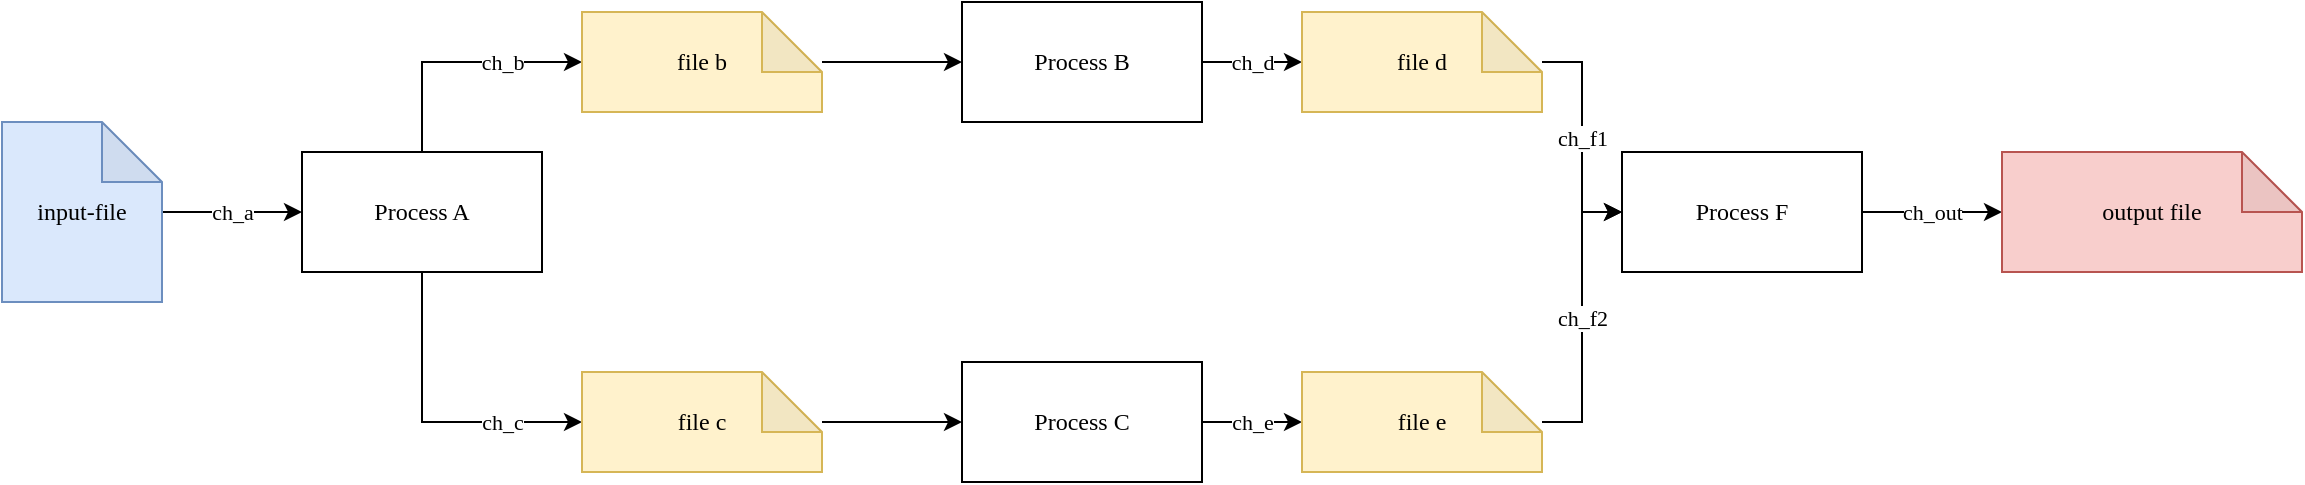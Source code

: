 <mxfile version="13.10.5" type="device" pages="3"><diagram id="C5RBs43oDa-KdzZeNtuy" name="Page-1"><mxGraphModel dx="1201" dy="698" grid="1" gridSize="10" guides="1" tooltips="1" connect="1" arrows="1" fold="1" page="1" pageScale="1" pageWidth="1169" pageHeight="827" math="0" shadow="0"><root><mxCell id="WIyWlLk6GJQsqaUBKTNV-0"/><mxCell id="WIyWlLk6GJQsqaUBKTNV-1" parent="WIyWlLk6GJQsqaUBKTNV-0"/><mxCell id="v15lqUfjKJA2feehmQC7-36" value="ch_b" style="edgeStyle=orthogonalEdgeStyle;rounded=0;orthogonalLoop=1;jettySize=auto;html=1;entryX=0;entryY=0.5;entryDx=0;entryDy=0;entryPerimeter=0;fontFamily=Monaco;" edge="1" parent="WIyWlLk6GJQsqaUBKTNV-1" source="v15lqUfjKJA2feehmQC7-0" target="v15lqUfjKJA2feehmQC7-11"><mxGeometry x="0.359" relative="1" as="geometry"><Array as="points"><mxPoint x="280" y="135"/></Array><mxPoint as="offset"/></mxGeometry></mxCell><mxCell id="v15lqUfjKJA2feehmQC7-37" value="ch_c" style="edgeStyle=orthogonalEdgeStyle;rounded=0;orthogonalLoop=1;jettySize=auto;html=1;entryX=0;entryY=0.5;entryDx=0;entryDy=0;entryPerimeter=0;fontFamily=Monaco;" edge="1" parent="WIyWlLk6GJQsqaUBKTNV-1" source="v15lqUfjKJA2feehmQC7-0" target="v15lqUfjKJA2feehmQC7-10"><mxGeometry x="0.484" relative="1" as="geometry"><Array as="points"><mxPoint x="280" y="315"/></Array><mxPoint as="offset"/></mxGeometry></mxCell><mxCell id="v15lqUfjKJA2feehmQC7-0" value="Process A" style="rounded=0;whiteSpace=wrap;html=1;fontFamily=Monaco;" vertex="1" parent="WIyWlLk6GJQsqaUBKTNV-1"><mxGeometry x="220" y="180" width="120" height="60" as="geometry"/></mxCell><mxCell id="v15lqUfjKJA2feehmQC7-35" value="ch_a" style="edgeStyle=orthogonalEdgeStyle;rounded=0;orthogonalLoop=1;jettySize=auto;html=1;entryX=0;entryY=0.5;entryDx=0;entryDy=0;fontFamily=Monaco;" edge="1" parent="WIyWlLk6GJQsqaUBKTNV-1" source="v15lqUfjKJA2feehmQC7-1" target="v15lqUfjKJA2feehmQC7-0"><mxGeometry relative="1" as="geometry"/></mxCell><mxCell id="v15lqUfjKJA2feehmQC7-1" value="&lt;font&gt;input-file&lt;/font&gt;" style="shape=note;whiteSpace=wrap;html=1;backgroundOutline=1;darkOpacity=0.05;fontFamily=Monaco;fillColor=#dae8fc;strokeColor=#6c8ebf;" vertex="1" parent="WIyWlLk6GJQsqaUBKTNV-1"><mxGeometry x="70" y="165" width="80" height="90" as="geometry"/></mxCell><mxCell id="v15lqUfjKJA2feehmQC7-39" style="edgeStyle=orthogonalEdgeStyle;rounded=0;orthogonalLoop=1;jettySize=auto;html=1;entryX=0;entryY=0.5;entryDx=0;entryDy=0;fontFamily=Monaco;" edge="1" parent="WIyWlLk6GJQsqaUBKTNV-1" source="v15lqUfjKJA2feehmQC7-10" target="v15lqUfjKJA2feehmQC7-17"><mxGeometry relative="1" as="geometry"/></mxCell><mxCell id="v15lqUfjKJA2feehmQC7-10" value="&lt;font&gt;file c&lt;/font&gt;" style="shape=note;whiteSpace=wrap;html=1;backgroundOutline=1;darkOpacity=0.05;fontFamily=Monaco;fillColor=#fff2cc;strokeColor=#d6b656;" vertex="1" parent="WIyWlLk6GJQsqaUBKTNV-1"><mxGeometry x="360" y="290" width="120" height="50" as="geometry"/></mxCell><mxCell id="v15lqUfjKJA2feehmQC7-38" style="edgeStyle=orthogonalEdgeStyle;rounded=0;orthogonalLoop=1;jettySize=auto;html=1;entryX=0;entryY=0.5;entryDx=0;entryDy=0;fontFamily=Monaco;" edge="1" parent="WIyWlLk6GJQsqaUBKTNV-1" source="v15lqUfjKJA2feehmQC7-11" target="v15lqUfjKJA2feehmQC7-16"><mxGeometry relative="1" as="geometry"/></mxCell><mxCell id="v15lqUfjKJA2feehmQC7-11" value="file b" style="shape=note;whiteSpace=wrap;html=1;backgroundOutline=1;darkOpacity=0.05;fontFamily=Monaco;fillColor=#fff2cc;strokeColor=#d6b656;" vertex="1" parent="WIyWlLk6GJQsqaUBKTNV-1"><mxGeometry x="360" y="110" width="120" height="50" as="geometry"/></mxCell><mxCell id="v15lqUfjKJA2feehmQC7-40" value="ch_d" style="edgeStyle=orthogonalEdgeStyle;rounded=0;orthogonalLoop=1;jettySize=auto;html=1;entryX=0;entryY=0.5;entryDx=0;entryDy=0;entryPerimeter=0;fontFamily=Monaco;" edge="1" parent="WIyWlLk6GJQsqaUBKTNV-1" source="v15lqUfjKJA2feehmQC7-16" target="v15lqUfjKJA2feehmQC7-20"><mxGeometry relative="1" as="geometry"/></mxCell><mxCell id="v15lqUfjKJA2feehmQC7-16" value="Process B" style="rounded=0;whiteSpace=wrap;html=1;fontFamily=Monaco;" vertex="1" parent="WIyWlLk6GJQsqaUBKTNV-1"><mxGeometry x="550" y="105" width="120" height="60" as="geometry"/></mxCell><mxCell id="v15lqUfjKJA2feehmQC7-41" value="ch_e" style="edgeStyle=orthogonalEdgeStyle;rounded=0;orthogonalLoop=1;jettySize=auto;html=1;fontFamily=Monaco;" edge="1" parent="WIyWlLk6GJQsqaUBKTNV-1" source="v15lqUfjKJA2feehmQC7-17" target="v15lqUfjKJA2feehmQC7-22"><mxGeometry relative="1" as="geometry"/></mxCell><mxCell id="v15lqUfjKJA2feehmQC7-17" value="Process C" style="rounded=0;whiteSpace=wrap;html=1;fontFamily=Monaco;" vertex="1" parent="WIyWlLk6GJQsqaUBKTNV-1"><mxGeometry x="550" y="285" width="120" height="60" as="geometry"/></mxCell><mxCell id="v15lqUfjKJA2feehmQC7-42" value="ch_f1" style="edgeStyle=orthogonalEdgeStyle;rounded=0;orthogonalLoop=1;jettySize=auto;html=1;entryX=0;entryY=0.5;entryDx=0;entryDy=0;fontFamily=Monaco;" edge="1" parent="WIyWlLk6GJQsqaUBKTNV-1" source="v15lqUfjKJA2feehmQC7-20" target="v15lqUfjKJA2feehmQC7-26"><mxGeometry relative="1" as="geometry"/></mxCell><mxCell id="v15lqUfjKJA2feehmQC7-20" value="file d" style="shape=note;whiteSpace=wrap;html=1;backgroundOutline=1;darkOpacity=0.05;fontFamily=Monaco;fillColor=#fff2cc;strokeColor=#d6b656;" vertex="1" parent="WIyWlLk6GJQsqaUBKTNV-1"><mxGeometry x="720" y="110" width="120" height="50" as="geometry"/></mxCell><mxCell id="v15lqUfjKJA2feehmQC7-44" value="ch_f2" style="edgeStyle=orthogonalEdgeStyle;rounded=0;orthogonalLoop=1;jettySize=auto;html=1;entryX=0;entryY=0.5;entryDx=0;entryDy=0;fontFamily=Monaco;" edge="1" parent="WIyWlLk6GJQsqaUBKTNV-1" source="v15lqUfjKJA2feehmQC7-22" target="v15lqUfjKJA2feehmQC7-26"><mxGeometry relative="1" as="geometry"/></mxCell><mxCell id="v15lqUfjKJA2feehmQC7-22" value="file e" style="shape=note;whiteSpace=wrap;html=1;backgroundOutline=1;darkOpacity=0.05;fontFamily=Monaco;fillColor=#fff2cc;strokeColor=#d6b656;" vertex="1" parent="WIyWlLk6GJQsqaUBKTNV-1"><mxGeometry x="720" y="290" width="120" height="50" as="geometry"/></mxCell><mxCell id="v15lqUfjKJA2feehmQC7-45" value="ch_out" style="edgeStyle=orthogonalEdgeStyle;rounded=0;orthogonalLoop=1;jettySize=auto;html=1;fontFamily=Monaco;" edge="1" parent="WIyWlLk6GJQsqaUBKTNV-1" source="v15lqUfjKJA2feehmQC7-26" target="v15lqUfjKJA2feehmQC7-33"><mxGeometry relative="1" as="geometry"/></mxCell><mxCell id="v15lqUfjKJA2feehmQC7-26" value="Process F" style="rounded=0;whiteSpace=wrap;html=1;fontFamily=Monaco;" vertex="1" parent="WIyWlLk6GJQsqaUBKTNV-1"><mxGeometry x="880" y="180" width="120" height="60" as="geometry"/></mxCell><mxCell id="v15lqUfjKJA2feehmQC7-33" value="output file" style="shape=note;whiteSpace=wrap;html=1;backgroundOutline=1;darkOpacity=0.05;fontFamily=Monaco;fillColor=#f8cecc;strokeColor=#b85450;" vertex="1" parent="WIyWlLk6GJQsqaUBKTNV-1"><mxGeometry x="1070" y="180" width="150" height="60" as="geometry"/></mxCell></root></mxGraphModel></diagram><diagram id="mjRWnkJkqvFtnSeboa6k" name="Page-2"><mxGraphModel dx="1201" dy="698" grid="1" gridSize="10" guides="1" tooltips="1" connect="1" arrows="1" fold="1" page="1" pageScale="1" pageWidth="1169" pageHeight="827" math="0" shadow="0"><root><mxCell id="yVZqRCB2y92fg9CDP7pe-0"/><mxCell id="yVZqRCB2y92fg9CDP7pe-1" parent="yVZqRCB2y92fg9CDP7pe-0"/><mxCell id="yVZqRCB2y92fg9CDP7pe-11" style="edgeStyle=orthogonalEdgeStyle;rounded=0;orthogonalLoop=1;jettySize=auto;html=1;entryX=0;entryY=0.5;entryDx=0;entryDy=0;fontFamily=Monaco;startArrow=none;startFill=0;endArrow=none;endFill=0;" edge="1" parent="yVZqRCB2y92fg9CDP7pe-1" source="yVZqRCB2y92fg9CDP7pe-2" target="yVZqRCB2y92fg9CDP7pe-3"><mxGeometry relative="1" as="geometry"><Array as="points"><mxPoint x="40" y="300"/></Array></mxGeometry></mxCell><mxCell id="yVZqRCB2y92fg9CDP7pe-2" value="main.nf" style="rounded=0;whiteSpace=wrap;html=1;fontFamily=Monaco;" vertex="1" parent="yVZqRCB2y92fg9CDP7pe-1"><mxGeometry x="40" y="160" width="120" height="40" as="geometry"/></mxCell><mxCell id="yVZqRCB2y92fg9CDP7pe-12" style="edgeStyle=orthogonalEdgeStyle;rounded=0;orthogonalLoop=1;jettySize=auto;html=1;entryX=0;entryY=0.5;entryDx=0;entryDy=0;startArrow=none;startFill=0;endArrow=none;endFill=0;fontFamily=Monaco;" edge="1" parent="yVZqRCB2y92fg9CDP7pe-1" source="yVZqRCB2y92fg9CDP7pe-3" target="yVZqRCB2y92fg9CDP7pe-4"><mxGeometry relative="1" as="geometry"/></mxCell><mxCell id="yVZqRCB2y92fg9CDP7pe-17" style="edgeStyle=orthogonalEdgeStyle;rounded=0;orthogonalLoop=1;jettySize=auto;html=1;entryX=0;entryY=0.5;entryDx=0;entryDy=0;startArrow=none;startFill=0;endArrow=none;endFill=0;fontFamily=Monaco;" edge="1" parent="yVZqRCB2y92fg9CDP7pe-1" source="yVZqRCB2y92fg9CDP7pe-3" target="yVZqRCB2y92fg9CDP7pe-7"><mxGeometry relative="1" as="geometry"/></mxCell><mxCell id="yVZqRCB2y92fg9CDP7pe-23" style="edgeStyle=orthogonalEdgeStyle;rounded=0;orthogonalLoop=1;jettySize=auto;html=1;entryX=0;entryY=0.5;entryDx=0;entryDy=0;startArrow=none;startFill=0;endArrow=none;endFill=0;fontFamily=Monaco;" edge="1" parent="yVZqRCB2y92fg9CDP7pe-1" source="yVZqRCB2y92fg9CDP7pe-3" target="yVZqRCB2y92fg9CDP7pe-20"><mxGeometry relative="1" as="geometry"/></mxCell><mxCell id="yVZqRCB2y92fg9CDP7pe-3" value="modules" style="rounded=0;whiteSpace=wrap;html=1;fontFamily=Monaco;" vertex="1" parent="yVZqRCB2y92fg9CDP7pe-1"><mxGeometry x="80" y="280" width="120" height="40" as="geometry"/></mxCell><mxCell id="yVZqRCB2y92fg9CDP7pe-13" style="edgeStyle=orthogonalEdgeStyle;rounded=0;orthogonalLoop=1;jettySize=auto;html=1;entryX=0;entryY=0.25;entryDx=0;entryDy=0;startArrow=none;startFill=0;endArrow=none;endFill=0;fontFamily=Monaco;" edge="1" parent="yVZqRCB2y92fg9CDP7pe-1" source="yVZqRCB2y92fg9CDP7pe-4" target="yVZqRCB2y92fg9CDP7pe-5"><mxGeometry relative="1" as="geometry"/></mxCell><mxCell id="yVZqRCB2y92fg9CDP7pe-14" style="edgeStyle=orthogonalEdgeStyle;rounded=0;orthogonalLoop=1;jettySize=auto;html=1;entryX=0;entryY=0.75;entryDx=0;entryDy=0;startArrow=none;startFill=0;endArrow=none;endFill=0;fontFamily=Monaco;" edge="1" parent="yVZqRCB2y92fg9CDP7pe-1" source="yVZqRCB2y92fg9CDP7pe-4" target="yVZqRCB2y92fg9CDP7pe-6"><mxGeometry relative="1" as="geometry"/></mxCell><mxCell id="yVZqRCB2y92fg9CDP7pe-4" value="analysis 1" style="rounded=0;whiteSpace=wrap;html=1;fontFamily=Monaco;" vertex="1" parent="yVZqRCB2y92fg9CDP7pe-1"><mxGeometry x="280" y="280" width="120" height="40" as="geometry"/></mxCell><mxCell id="yVZqRCB2y92fg9CDP7pe-5" value="processes.nf" style="rounded=0;whiteSpace=wrap;html=1;fontFamily=Monaco;" vertex="1" parent="yVZqRCB2y92fg9CDP7pe-1"><mxGeometry x="480" y="280" width="120" height="20" as="geometry"/></mxCell><mxCell id="yVZqRCB2y92fg9CDP7pe-6" value="workflows.nf" style="rounded=0;whiteSpace=wrap;html=1;fontFamily=Monaco;" vertex="1" parent="yVZqRCB2y92fg9CDP7pe-1"><mxGeometry x="480" y="300" width="120" height="20" as="geometry"/></mxCell><mxCell id="yVZqRCB2y92fg9CDP7pe-15" style="edgeStyle=orthogonalEdgeStyle;rounded=0;orthogonalLoop=1;jettySize=auto;html=1;entryX=0;entryY=0.25;entryDx=0;entryDy=0;startArrow=none;startFill=0;endArrow=none;endFill=0;fontFamily=Monaco;" edge="1" parent="yVZqRCB2y92fg9CDP7pe-1" source="yVZqRCB2y92fg9CDP7pe-7" target="yVZqRCB2y92fg9CDP7pe-8"><mxGeometry relative="1" as="geometry"/></mxCell><mxCell id="yVZqRCB2y92fg9CDP7pe-16" style="edgeStyle=orthogonalEdgeStyle;rounded=0;orthogonalLoop=1;jettySize=auto;html=1;entryX=0;entryY=0.75;entryDx=0;entryDy=0;startArrow=none;startFill=0;endArrow=none;endFill=0;fontFamily=Monaco;" edge="1" parent="yVZqRCB2y92fg9CDP7pe-1" source="yVZqRCB2y92fg9CDP7pe-7" target="yVZqRCB2y92fg9CDP7pe-9"><mxGeometry relative="1" as="geometry"/></mxCell><mxCell id="yVZqRCB2y92fg9CDP7pe-7" value="analysis 2" style="rounded=0;whiteSpace=wrap;html=1;fontFamily=Monaco;" vertex="1" parent="yVZqRCB2y92fg9CDP7pe-1"><mxGeometry x="280" y="360" width="120" height="40" as="geometry"/></mxCell><mxCell id="yVZqRCB2y92fg9CDP7pe-8" value="processes.nf" style="rounded=0;whiteSpace=wrap;html=1;fontFamily=Monaco;" vertex="1" parent="yVZqRCB2y92fg9CDP7pe-1"><mxGeometry x="480" y="360" width="120" height="20" as="geometry"/></mxCell><mxCell id="yVZqRCB2y92fg9CDP7pe-9" value="workflows.nf" style="rounded=0;whiteSpace=wrap;html=1;fontFamily=Monaco;" vertex="1" parent="yVZqRCB2y92fg9CDP7pe-1"><mxGeometry x="480" y="380" width="120" height="20" as="geometry"/></mxCell><mxCell id="yVZqRCB2y92fg9CDP7pe-18" style="edgeStyle=orthogonalEdgeStyle;rounded=0;orthogonalLoop=1;jettySize=auto;html=1;entryX=0;entryY=0.25;entryDx=0;entryDy=0;startArrow=none;startFill=0;endArrow=none;endFill=0;fontFamily=Monaco;" edge="1" parent="yVZqRCB2y92fg9CDP7pe-1" source="yVZqRCB2y92fg9CDP7pe-20" target="yVZqRCB2y92fg9CDP7pe-21"><mxGeometry relative="1" as="geometry"/></mxCell><mxCell id="yVZqRCB2y92fg9CDP7pe-19" style="edgeStyle=orthogonalEdgeStyle;rounded=0;orthogonalLoop=1;jettySize=auto;html=1;entryX=0;entryY=0.75;entryDx=0;entryDy=0;startArrow=none;startFill=0;endArrow=none;endFill=0;fontFamily=Monaco;" edge="1" parent="yVZqRCB2y92fg9CDP7pe-1" source="yVZqRCB2y92fg9CDP7pe-20" target="yVZqRCB2y92fg9CDP7pe-22"><mxGeometry relative="1" as="geometry"/></mxCell><mxCell id="yVZqRCB2y92fg9CDP7pe-20" value="analysis 3" style="rounded=0;whiteSpace=wrap;html=1;fontFamily=Monaco;" vertex="1" parent="yVZqRCB2y92fg9CDP7pe-1"><mxGeometry x="280" y="440" width="120" height="40" as="geometry"/></mxCell><mxCell id="yVZqRCB2y92fg9CDP7pe-21" value="processes.nf" style="rounded=0;whiteSpace=wrap;html=1;fontFamily=Monaco;" vertex="1" parent="yVZqRCB2y92fg9CDP7pe-1"><mxGeometry x="480" y="440" width="120" height="20" as="geometry"/></mxCell><mxCell id="yVZqRCB2y92fg9CDP7pe-25" style="edgeStyle=orthogonalEdgeStyle;rounded=0;orthogonalLoop=1;jettySize=auto;html=1;entryX=1;entryY=0.5;entryDx=0;entryDy=0;startArrow=none;startFill=0;endArrow=none;endFill=0;fontFamily=Monaco;" edge="1" parent="yVZqRCB2y92fg9CDP7pe-1" source="yVZqRCB2y92fg9CDP7pe-22" target="yVZqRCB2y92fg9CDP7pe-8"><mxGeometry relative="1" as="geometry"><Array as="points"><mxPoint x="620" y="470"/><mxPoint x="620" y="370"/></Array></mxGeometry></mxCell><mxCell id="yVZqRCB2y92fg9CDP7pe-22" value="workflows.nf" style="rounded=0;whiteSpace=wrap;html=1;fontFamily=Monaco;" vertex="1" parent="yVZqRCB2y92fg9CDP7pe-1"><mxGeometry x="480" y="460" width="120" height="20" as="geometry"/></mxCell></root></mxGraphModel></diagram><diagram id="trPLQokILSXTm1G5b9Bt" name="Page-3"><mxGraphModel dx="1021" dy="593" grid="1" gridSize="10" guides="1" tooltips="1" connect="1" arrows="1" fold="1" page="1" pageScale="1" pageWidth="1169" pageHeight="827" math="0" shadow="0"><root><mxCell id="O6zIasqIweEC3uIXZUqR-0"/><mxCell id="O6zIasqIweEC3uIXZUqR-1" parent="O6zIasqIweEC3uIXZUqR-0"/><mxCell id="O6zIasqIweEC3uIXZUqR-2" value="main.nf" style="whiteSpace=wrap;html=1;fontFamily=Monaco;" vertex="1" parent="O6zIasqIweEC3uIXZUqR-1"><mxGeometry x="290" y="150" width="120" height="60" as="geometry"/></mxCell></root></mxGraphModel></diagram></mxfile>
